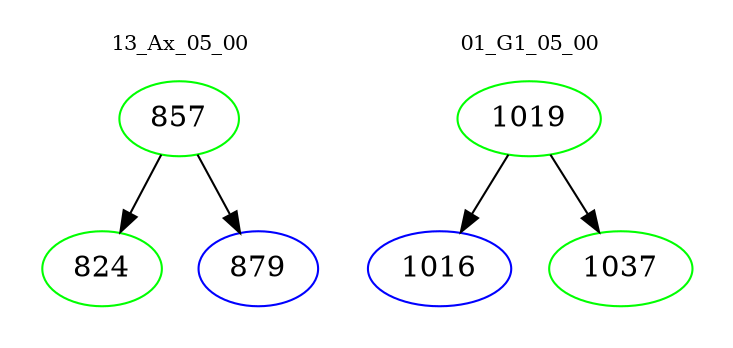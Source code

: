 digraph{
subgraph cluster_0 {
color = white
label = "13_Ax_05_00";
fontsize=10;
T0_857 [label="857", color="green"]
T0_857 -> T0_824 [color="black"]
T0_824 [label="824", color="green"]
T0_857 -> T0_879 [color="black"]
T0_879 [label="879", color="blue"]
}
subgraph cluster_1 {
color = white
label = "01_G1_05_00";
fontsize=10;
T1_1019 [label="1019", color="green"]
T1_1019 -> T1_1016 [color="black"]
T1_1016 [label="1016", color="blue"]
T1_1019 -> T1_1037 [color="black"]
T1_1037 [label="1037", color="green"]
}
}
